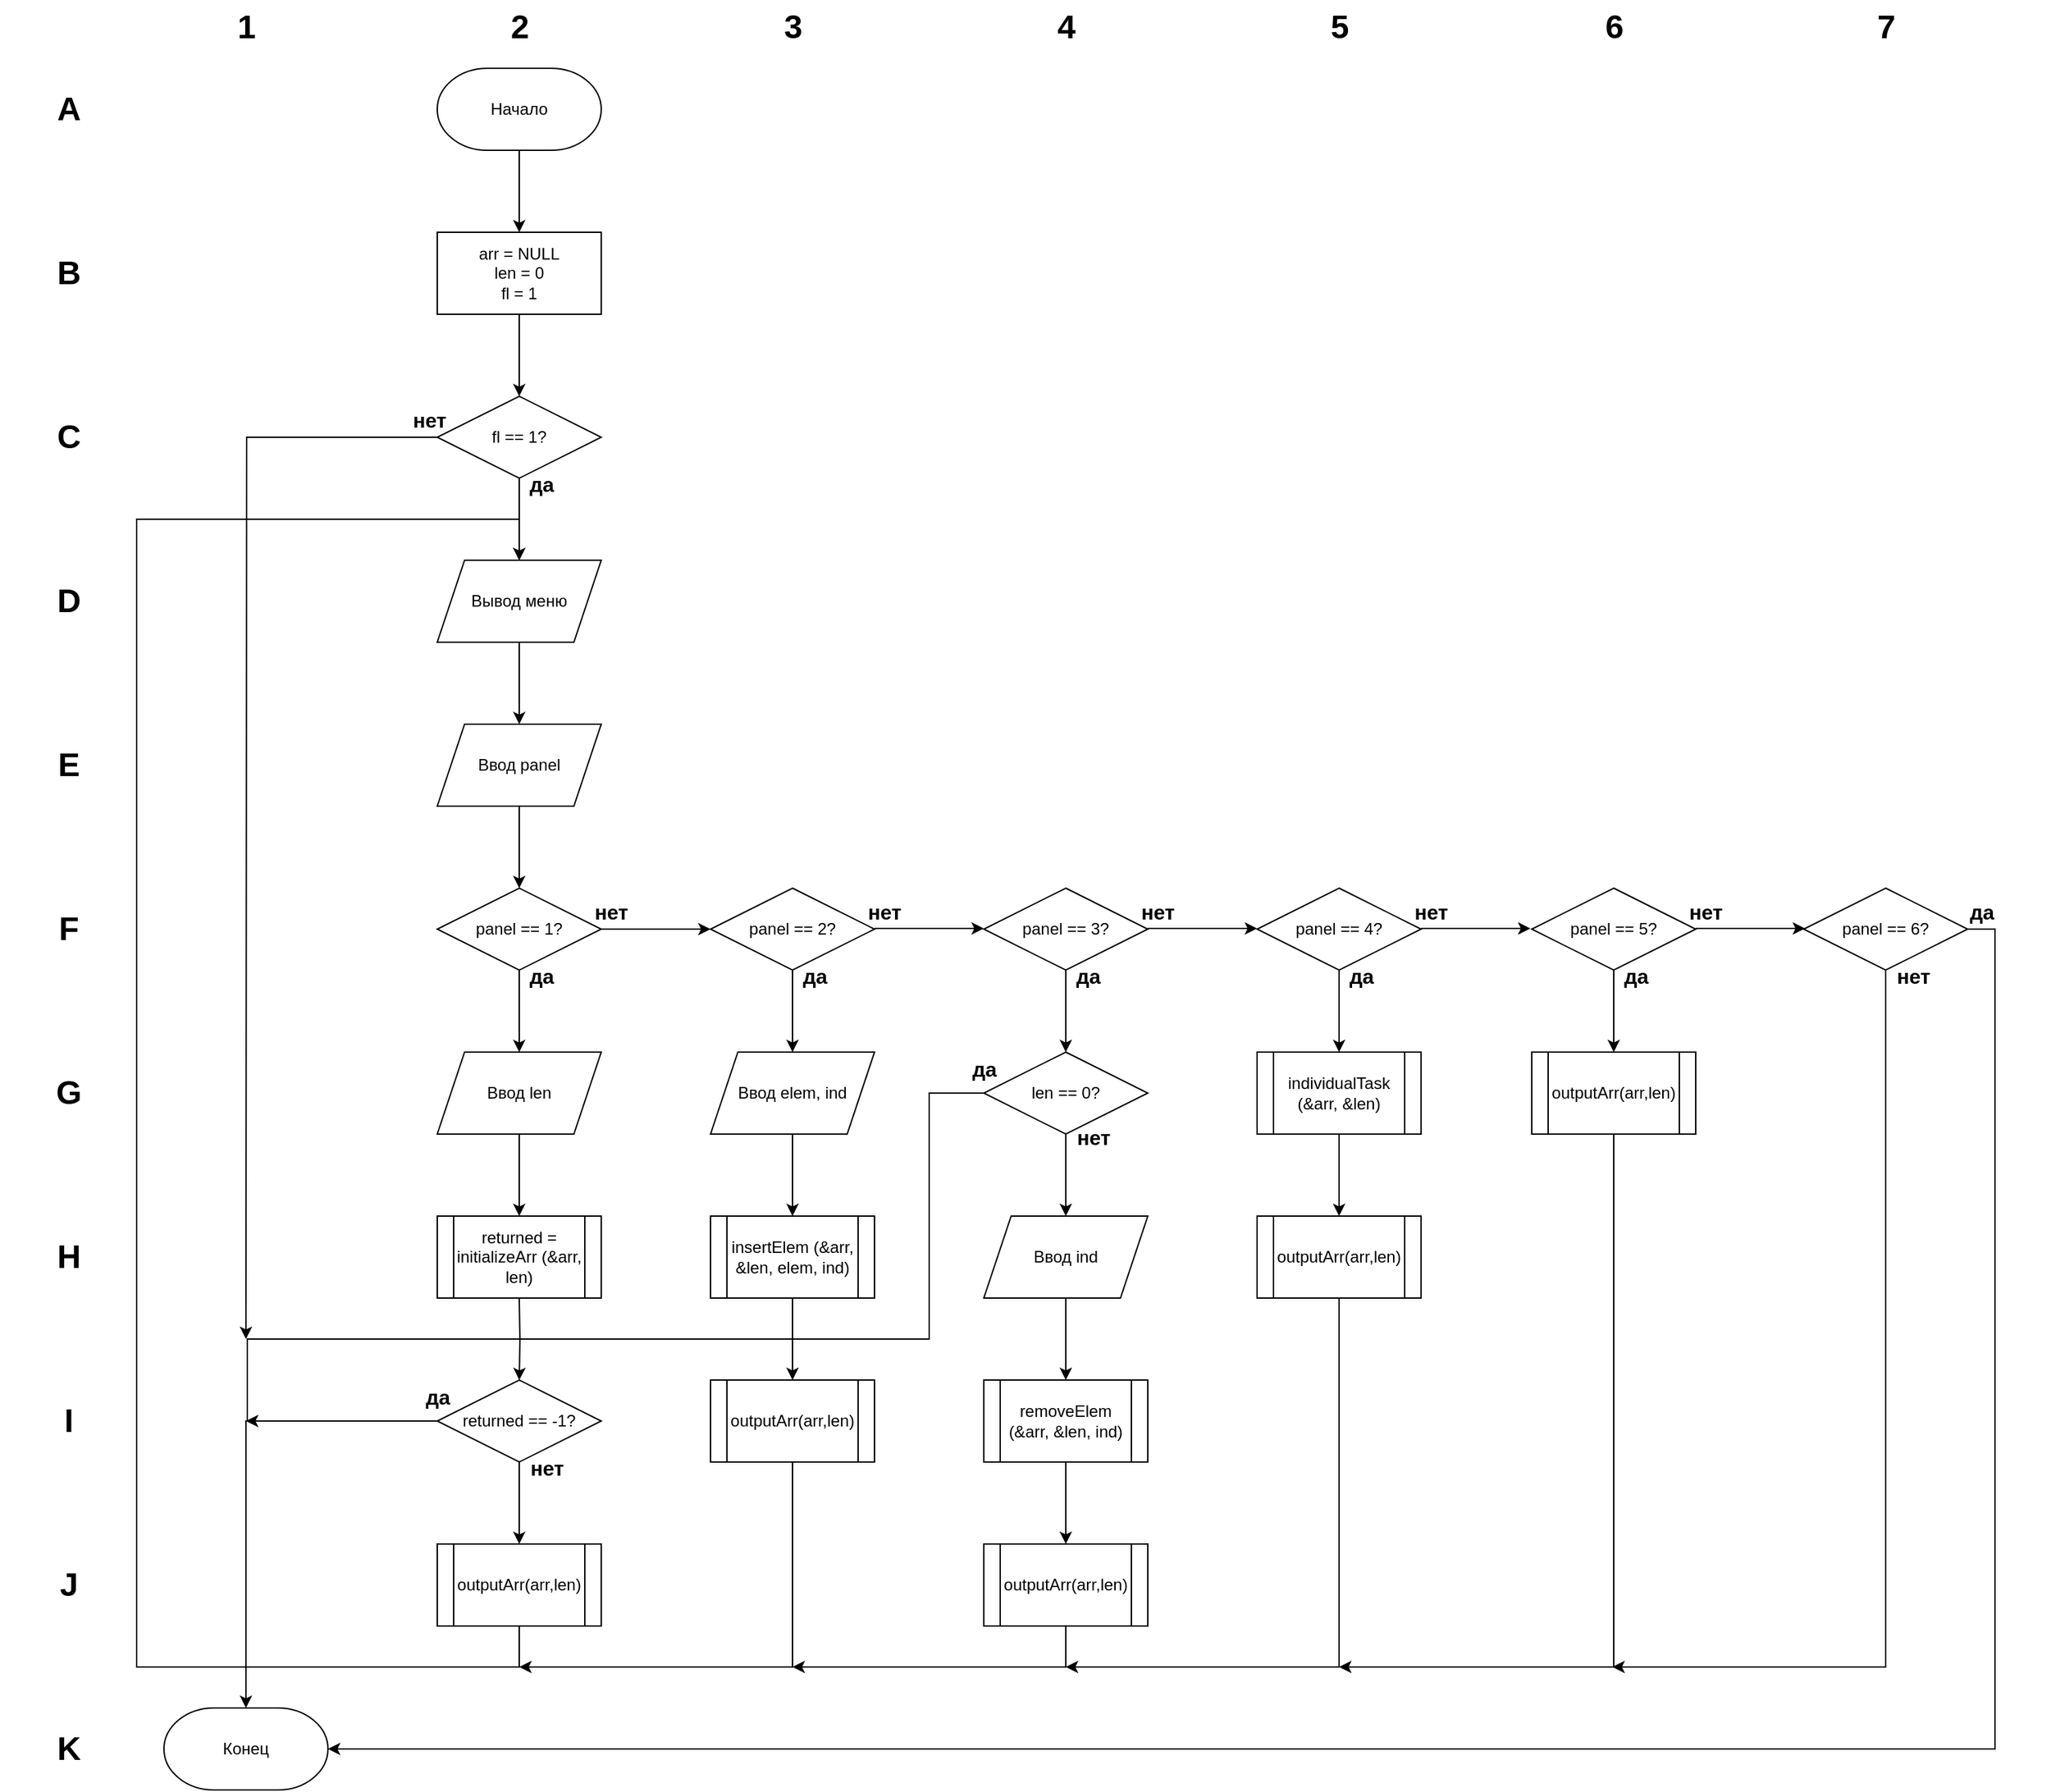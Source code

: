 <mxfile version="22.1.4" type="device">
  <diagram name="Страница — 1" id="e6d-LzjELbtayF8ROmFh">
    <mxGraphModel dx="1960" dy="1198" grid="1" gridSize="10" guides="1" tooltips="1" connect="1" arrows="1" fold="1" page="1" pageScale="1" pageWidth="827" pageHeight="1169" math="0" shadow="0">
      <root>
        <mxCell id="0" />
        <mxCell id="1" parent="0" />
        <mxCell id="jPC34qyZusBdzCv74OJ4-3" value="" style="edgeStyle=orthogonalEdgeStyle;rounded=0;orthogonalLoop=1;jettySize=auto;html=1;" parent="1" source="jPC34qyZusBdzCv74OJ4-1" target="jPC34qyZusBdzCv74OJ4-2" edge="1">
          <mxGeometry relative="1" as="geometry" />
        </mxCell>
        <mxCell id="jPC34qyZusBdzCv74OJ4-1" value="Начало" style="strokeWidth=1;html=1;shape=mxgraph.flowchart.terminator;whiteSpace=wrap;" parent="1" vertex="1">
          <mxGeometry x="340" y="50" width="120" height="60" as="geometry" />
        </mxCell>
        <mxCell id="jPC34qyZusBdzCv74OJ4-5" value="" style="edgeStyle=orthogonalEdgeStyle;rounded=0;orthogonalLoop=1;jettySize=auto;html=1;" parent="1" source="jPC34qyZusBdzCv74OJ4-2" target="jPC34qyZusBdzCv74OJ4-4" edge="1">
          <mxGeometry relative="1" as="geometry" />
        </mxCell>
        <mxCell id="jPC34qyZusBdzCv74OJ4-2" value="arr = NULL&lt;br&gt;len = 0&lt;br&gt;fl = 1" style="rounded=0;whiteSpace=wrap;html=1;" parent="1" vertex="1">
          <mxGeometry x="340" y="170" width="120" height="60" as="geometry" />
        </mxCell>
        <mxCell id="jPC34qyZusBdzCv74OJ4-9" value="" style="edgeStyle=orthogonalEdgeStyle;rounded=0;orthogonalLoop=1;jettySize=auto;html=1;" parent="1" source="jPC34qyZusBdzCv74OJ4-4" target="jPC34qyZusBdzCv74OJ4-8" edge="1">
          <mxGeometry relative="1" as="geometry" />
        </mxCell>
        <mxCell id="jPC34qyZusBdzCv74OJ4-16" value="" style="edgeStyle=orthogonalEdgeStyle;rounded=0;orthogonalLoop=1;jettySize=auto;html=1;" parent="1" source="jPC34qyZusBdzCv74OJ4-4" edge="1">
          <mxGeometry relative="1" as="geometry">
            <mxPoint x="200" y="980" as="targetPoint" />
          </mxGeometry>
        </mxCell>
        <mxCell id="jPC34qyZusBdzCv74OJ4-4" value="fl == 1?" style="strokeWidth=1;html=1;shape=mxgraph.flowchart.decision;whiteSpace=wrap;" parent="1" vertex="1">
          <mxGeometry x="340" y="290" width="120" height="60" as="geometry" />
        </mxCell>
        <mxCell id="jPC34qyZusBdzCv74OJ4-11" value="" style="edgeStyle=orthogonalEdgeStyle;rounded=0;orthogonalLoop=1;jettySize=auto;html=1;" parent="1" source="jPC34qyZusBdzCv74OJ4-8" target="jPC34qyZusBdzCv74OJ4-10" edge="1">
          <mxGeometry relative="1" as="geometry" />
        </mxCell>
        <mxCell id="jPC34qyZusBdzCv74OJ4-8" value="Вывод меню" style="shape=parallelogram;perimeter=parallelogramPerimeter;whiteSpace=wrap;html=1;fixedSize=1;" parent="1" vertex="1">
          <mxGeometry x="340" y="410" width="120" height="60" as="geometry" />
        </mxCell>
        <mxCell id="jPC34qyZusBdzCv74OJ4-14" value="" style="edgeStyle=orthogonalEdgeStyle;rounded=0;orthogonalLoop=1;jettySize=auto;html=1;" parent="1" source="jPC34qyZusBdzCv74OJ4-10" target="jPC34qyZusBdzCv74OJ4-13" edge="1">
          <mxGeometry relative="1" as="geometry" />
        </mxCell>
        <mxCell id="jPC34qyZusBdzCv74OJ4-10" value="Ввод panel" style="shape=parallelogram;perimeter=parallelogramPerimeter;whiteSpace=wrap;html=1;fixedSize=1;" parent="1" vertex="1">
          <mxGeometry x="340" y="530" width="120" height="60" as="geometry" />
        </mxCell>
        <mxCell id="jPC34qyZusBdzCv74OJ4-20" value="" style="edgeStyle=orthogonalEdgeStyle;rounded=0;orthogonalLoop=1;jettySize=auto;html=1;" parent="1" source="jPC34qyZusBdzCv74OJ4-13" edge="1">
          <mxGeometry relative="1" as="geometry">
            <mxPoint x="400" y="770" as="targetPoint" />
          </mxGeometry>
        </mxCell>
        <mxCell id="jPC34qyZusBdzCv74OJ4-29" value="" style="edgeStyle=orthogonalEdgeStyle;rounded=0;orthogonalLoop=1;jettySize=auto;html=1;" parent="1" source="jPC34qyZusBdzCv74OJ4-13" edge="1">
          <mxGeometry relative="1" as="geometry">
            <mxPoint x="540" y="680" as="targetPoint" />
          </mxGeometry>
        </mxCell>
        <mxCell id="jPC34qyZusBdzCv74OJ4-13" value="panel == 1?" style="strokeWidth=1;html=1;shape=mxgraph.flowchart.decision;whiteSpace=wrap;" parent="1" vertex="1">
          <mxGeometry x="340" y="650" width="120" height="60" as="geometry" />
        </mxCell>
        <mxCell id="jPC34qyZusBdzCv74OJ4-17" value="&lt;font style=&quot;font-size: 15px;&quot;&gt;нет&lt;/font&gt;" style="text;strokeColor=none;fillColor=none;html=1;fontSize=24;fontStyle=1;verticalAlign=middle;align=center;" parent="1" vertex="1">
          <mxGeometry x="284" y="285" width="100" height="40" as="geometry" />
        </mxCell>
        <mxCell id="jPC34qyZusBdzCv74OJ4-18" value="&lt;font style=&quot;font-size: 15px;&quot;&gt;да&lt;/font&gt;" style="text;strokeColor=none;fillColor=none;html=1;fontSize=24;fontStyle=1;verticalAlign=middle;align=center;" parent="1" vertex="1">
          <mxGeometry x="366" y="332" width="100" height="40" as="geometry" />
        </mxCell>
        <mxCell id="jPC34qyZusBdzCv74OJ4-22" value="" style="edgeStyle=orthogonalEdgeStyle;rounded=0;orthogonalLoop=1;jettySize=auto;html=1;" parent="1" target="jPC34qyZusBdzCv74OJ4-21" edge="1">
          <mxGeometry relative="1" as="geometry">
            <mxPoint x="400" y="950" as="sourcePoint" />
          </mxGeometry>
        </mxCell>
        <mxCell id="jPC34qyZusBdzCv74OJ4-24" value="" style="edgeStyle=orthogonalEdgeStyle;rounded=0;orthogonalLoop=1;jettySize=auto;html=1;" parent="1" source="jPC34qyZusBdzCv74OJ4-21" target="jPC34qyZusBdzCv74OJ4-23" edge="1">
          <mxGeometry relative="1" as="geometry" />
        </mxCell>
        <mxCell id="jPC34qyZusBdzCv74OJ4-59" value="" style="edgeStyle=orthogonalEdgeStyle;rounded=0;orthogonalLoop=1;jettySize=auto;html=1;" parent="1" source="jPC34qyZusBdzCv74OJ4-21" target="jPC34qyZusBdzCv74OJ4-58" edge="1">
          <mxGeometry relative="1" as="geometry" />
        </mxCell>
        <mxCell id="jPC34qyZusBdzCv74OJ4-21" value="returned == -1?" style="strokeWidth=1;html=1;shape=mxgraph.flowchart.decision;whiteSpace=wrap;" parent="1" vertex="1">
          <mxGeometry x="340" y="1010" width="120" height="60" as="geometry" />
        </mxCell>
        <mxCell id="jPC34qyZusBdzCv74OJ4-23" value="Конец" style="strokeWidth=1;html=1;shape=mxgraph.flowchart.terminator;whiteSpace=wrap;" parent="1" vertex="1">
          <mxGeometry x="140" y="1250" width="120" height="60" as="geometry" />
        </mxCell>
        <mxCell id="jPC34qyZusBdzCv74OJ4-25" value="&lt;font style=&quot;font-size: 15px;&quot;&gt;да&lt;/font&gt;" style="text;strokeColor=none;fillColor=none;html=1;fontSize=24;fontStyle=1;verticalAlign=middle;align=center;" parent="1" vertex="1">
          <mxGeometry x="290" y="1000" width="100" height="40" as="geometry" />
        </mxCell>
        <mxCell id="jPC34qyZusBdzCv74OJ4-26" value="&lt;font style=&quot;font-size: 15px;&quot;&gt;да&lt;/font&gt;" style="text;strokeColor=none;fillColor=none;html=1;fontSize=24;fontStyle=1;verticalAlign=middle;align=center;" parent="1" vertex="1">
          <mxGeometry x="366" y="692" width="100" height="40" as="geometry" />
        </mxCell>
        <mxCell id="jPC34qyZusBdzCv74OJ4-30" value="&lt;font style=&quot;font-size: 15px;&quot;&gt;нет&lt;/font&gt;" style="text;strokeColor=none;fillColor=none;html=1;fontSize=24;fontStyle=1;verticalAlign=middle;align=center;" parent="1" vertex="1">
          <mxGeometry x="417" y="645" width="100" height="40" as="geometry" />
        </mxCell>
        <mxCell id="jPC34qyZusBdzCv74OJ4-33" value="&lt;font style=&quot;font-size: 15px;&quot;&gt;нет&lt;/font&gt;" style="text;strokeColor=none;fillColor=none;html=1;fontSize=24;fontStyle=1;verticalAlign=middle;align=center;" parent="1" vertex="1">
          <mxGeometry x="617" y="645" width="100" height="40" as="geometry" />
        </mxCell>
        <mxCell id="jPC34qyZusBdzCv74OJ4-66" value="" style="edgeStyle=orthogonalEdgeStyle;rounded=0;orthogonalLoop=1;jettySize=auto;html=1;" parent="1" source="jPC34qyZusBdzCv74OJ4-34" target="jPC34qyZusBdzCv74OJ4-65" edge="1">
          <mxGeometry relative="1" as="geometry" />
        </mxCell>
        <mxCell id="jPC34qyZusBdzCv74OJ4-34" value="panel == 2?" style="strokeWidth=1;html=1;shape=mxgraph.flowchart.decision;whiteSpace=wrap;" parent="1" vertex="1">
          <mxGeometry x="540" y="650" width="120" height="60" as="geometry" />
        </mxCell>
        <mxCell id="jPC34qyZusBdzCv74OJ4-35" value="&lt;font style=&quot;font-size: 15px;&quot;&gt;да&lt;/font&gt;" style="text;strokeColor=none;fillColor=none;html=1;fontSize=24;fontStyle=1;verticalAlign=middle;align=center;" parent="1" vertex="1">
          <mxGeometry x="566" y="692" width="100" height="40" as="geometry" />
        </mxCell>
        <mxCell id="jPC34qyZusBdzCv74OJ4-39" value="" style="edgeStyle=orthogonalEdgeStyle;rounded=0;orthogonalLoop=1;jettySize=auto;html=1;" parent="1" edge="1">
          <mxGeometry relative="1" as="geometry">
            <mxPoint x="660" y="679.5" as="sourcePoint" />
            <mxPoint x="740" y="679.5" as="targetPoint" />
          </mxGeometry>
        </mxCell>
        <mxCell id="jPC34qyZusBdzCv74OJ4-40" value="&lt;font style=&quot;font-size: 15px;&quot;&gt;нет&lt;/font&gt;" style="text;strokeColor=none;fillColor=none;html=1;fontSize=24;fontStyle=1;verticalAlign=middle;align=center;" parent="1" vertex="1">
          <mxGeometry x="817" y="645" width="100" height="40" as="geometry" />
        </mxCell>
        <mxCell id="jPC34qyZusBdzCv74OJ4-41" value="&lt;font style=&quot;font-size: 15px;&quot;&gt;да&lt;/font&gt;" style="text;strokeColor=none;fillColor=none;html=1;fontSize=24;fontStyle=1;verticalAlign=middle;align=center;" parent="1" vertex="1">
          <mxGeometry x="766" y="692" width="100" height="40" as="geometry" />
        </mxCell>
        <mxCell id="jPC34qyZusBdzCv74OJ4-42" value="" style="edgeStyle=orthogonalEdgeStyle;rounded=0;orthogonalLoop=1;jettySize=auto;html=1;" parent="1" edge="1">
          <mxGeometry relative="1" as="geometry">
            <mxPoint x="860" y="679.5" as="sourcePoint" />
            <mxPoint x="940" y="679.5" as="targetPoint" />
          </mxGeometry>
        </mxCell>
        <mxCell id="jPC34qyZusBdzCv74OJ4-73" value="" style="edgeStyle=orthogonalEdgeStyle;rounded=0;orthogonalLoop=1;jettySize=auto;html=1;" parent="1" source="jPC34qyZusBdzCv74OJ4-43" target="jPC34qyZusBdzCv74OJ4-72" edge="1">
          <mxGeometry relative="1" as="geometry" />
        </mxCell>
        <mxCell id="jPC34qyZusBdzCv74OJ4-43" value="panel == 3?" style="strokeWidth=1;html=1;shape=mxgraph.flowchart.decision;whiteSpace=wrap;" parent="1" vertex="1">
          <mxGeometry x="740" y="650" width="120" height="60" as="geometry" />
        </mxCell>
        <mxCell id="jPC34qyZusBdzCv74OJ4-44" value="&lt;font style=&quot;font-size: 15px;&quot;&gt;нет&lt;/font&gt;" style="text;strokeColor=none;fillColor=none;html=1;fontSize=24;fontStyle=1;verticalAlign=middle;align=center;" parent="1" vertex="1">
          <mxGeometry x="1017" y="645" width="100" height="40" as="geometry" />
        </mxCell>
        <mxCell id="jPC34qyZusBdzCv74OJ4-85" value="" style="edgeStyle=orthogonalEdgeStyle;rounded=0;orthogonalLoop=1;jettySize=auto;html=1;" parent="1" source="jPC34qyZusBdzCv74OJ4-47" target="jPC34qyZusBdzCv74OJ4-84" edge="1">
          <mxGeometry relative="1" as="geometry" />
        </mxCell>
        <mxCell id="jPC34qyZusBdzCv74OJ4-45" value="&lt;font style=&quot;font-size: 15px;&quot;&gt;да&lt;/font&gt;" style="text;strokeColor=none;fillColor=none;html=1;fontSize=24;fontStyle=1;verticalAlign=middle;align=center;" parent="1" vertex="1">
          <mxGeometry x="966" y="692" width="100" height="40" as="geometry" />
        </mxCell>
        <mxCell id="jPC34qyZusBdzCv74OJ4-46" value="" style="edgeStyle=orthogonalEdgeStyle;rounded=0;orthogonalLoop=1;jettySize=auto;html=1;" parent="1" edge="1">
          <mxGeometry relative="1" as="geometry">
            <mxPoint x="1060" y="679.5" as="sourcePoint" />
            <mxPoint x="1140" y="679.5" as="targetPoint" />
          </mxGeometry>
        </mxCell>
        <mxCell id="jPC34qyZusBdzCv74OJ4-47" value="panel == 4?" style="strokeWidth=1;html=1;shape=mxgraph.flowchart.decision;whiteSpace=wrap;" parent="1" vertex="1">
          <mxGeometry x="940" y="650" width="120" height="60" as="geometry" />
        </mxCell>
        <mxCell id="jPC34qyZusBdzCv74OJ4-48" value="&lt;font style=&quot;font-size: 15px;&quot;&gt;нет&lt;/font&gt;" style="text;strokeColor=none;fillColor=none;html=1;fontSize=24;fontStyle=1;verticalAlign=middle;align=center;" parent="1" vertex="1">
          <mxGeometry x="1218" y="645" width="100" height="40" as="geometry" />
        </mxCell>
        <mxCell id="jPC34qyZusBdzCv74OJ4-90" value="" style="edgeStyle=orthogonalEdgeStyle;rounded=0;orthogonalLoop=1;jettySize=auto;html=1;" parent="1" source="jPC34qyZusBdzCv74OJ4-51" target="jPC34qyZusBdzCv74OJ4-89" edge="1">
          <mxGeometry relative="1" as="geometry" />
        </mxCell>
        <mxCell id="jPC34qyZusBdzCv74OJ4-49" value="&lt;font style=&quot;font-size: 15px;&quot;&gt;да&lt;/font&gt;" style="text;strokeColor=none;fillColor=none;html=1;fontSize=24;fontStyle=1;verticalAlign=middle;align=center;" parent="1" vertex="1">
          <mxGeometry x="1167" y="692" width="100" height="40" as="geometry" />
        </mxCell>
        <mxCell id="jPC34qyZusBdzCv74OJ4-50" value="" style="edgeStyle=orthogonalEdgeStyle;rounded=0;orthogonalLoop=1;jettySize=auto;html=1;" parent="1" edge="1">
          <mxGeometry relative="1" as="geometry">
            <mxPoint x="1261" y="679.5" as="sourcePoint" />
            <mxPoint x="1341" y="679.5" as="targetPoint" />
          </mxGeometry>
        </mxCell>
        <mxCell id="jPC34qyZusBdzCv74OJ4-51" value="panel == 5?" style="strokeWidth=1;html=1;shape=mxgraph.flowchart.decision;whiteSpace=wrap;" parent="1" vertex="1">
          <mxGeometry x="1141" y="650" width="120" height="60" as="geometry" />
        </mxCell>
        <mxCell id="jPC34qyZusBdzCv74OJ4-94" style="edgeStyle=orthogonalEdgeStyle;rounded=0;orthogonalLoop=1;jettySize=auto;html=1;entryX=1;entryY=0.5;entryDx=0;entryDy=0;entryPerimeter=0;" parent="1" source="jPC34qyZusBdzCv74OJ4-55" target="jPC34qyZusBdzCv74OJ4-23" edge="1">
          <mxGeometry relative="1" as="geometry">
            <mxPoint x="1610" y="670" as="targetPoint" />
            <Array as="points">
              <mxPoint x="1480" y="680" />
              <mxPoint x="1480" y="1280" />
            </Array>
          </mxGeometry>
        </mxCell>
        <mxCell id="jPC34qyZusBdzCv74OJ4-52" value="&lt;font style=&quot;font-size: 15px;&quot;&gt;нет&lt;/font&gt;" style="text;strokeColor=none;fillColor=none;html=1;fontSize=24;fontStyle=1;verticalAlign=middle;align=center;" parent="1" vertex="1">
          <mxGeometry x="1370" y="692" width="100" height="40" as="geometry" />
        </mxCell>
        <mxCell id="jPC34qyZusBdzCv74OJ4-53" value="&lt;font style=&quot;font-size: 15px;&quot;&gt;да&lt;/font&gt;" style="text;strokeColor=none;fillColor=none;html=1;fontSize=24;fontStyle=1;verticalAlign=middle;align=center;" parent="1" vertex="1">
          <mxGeometry x="1420" y="645" width="100" height="40" as="geometry" />
        </mxCell>
        <mxCell id="jPC34qyZusBdzCv74OJ4-93" style="edgeStyle=orthogonalEdgeStyle;rounded=0;orthogonalLoop=1;jettySize=auto;html=1;" parent="1" source="jPC34qyZusBdzCv74OJ4-55" edge="1">
          <mxGeometry relative="1" as="geometry">
            <mxPoint x="1200" y="1220" as="targetPoint" />
            <Array as="points">
              <mxPoint x="1400" y="1220" />
            </Array>
          </mxGeometry>
        </mxCell>
        <mxCell id="jPC34qyZusBdzCv74OJ4-55" value="panel == 6?" style="strokeWidth=1;html=1;shape=mxgraph.flowchart.decision;whiteSpace=wrap;" parent="1" vertex="1">
          <mxGeometry x="1340" y="650" width="120" height="60" as="geometry" />
        </mxCell>
        <mxCell id="jPC34qyZusBdzCv74OJ4-57" value="returned = initializeArr (&amp;amp;arr, len)" style="shape=process;whiteSpace=wrap;html=1;backgroundOutline=1;" parent="1" vertex="1">
          <mxGeometry x="340" y="890" width="120" height="60" as="geometry" />
        </mxCell>
        <mxCell id="jPC34qyZusBdzCv74OJ4-61" style="edgeStyle=orthogonalEdgeStyle;rounded=0;orthogonalLoop=1;jettySize=auto;html=1;exitX=0.5;exitY=1;exitDx=0;exitDy=0;entryX=0.5;entryY=0;entryDx=0;entryDy=0;" parent="1" source="jPC34qyZusBdzCv74OJ4-58" target="jPC34qyZusBdzCv74OJ4-8" edge="1">
          <mxGeometry relative="1" as="geometry">
            <mxPoint x="380" y="380" as="targetPoint" />
            <Array as="points">
              <mxPoint x="400" y="1220" />
              <mxPoint x="120" y="1220" />
              <mxPoint x="120" y="380" />
              <mxPoint x="400" y="380" />
            </Array>
          </mxGeometry>
        </mxCell>
        <mxCell id="jPC34qyZusBdzCv74OJ4-58" value="outputArr(arr,len)" style="shape=process;whiteSpace=wrap;html=1;backgroundOutline=1;" parent="1" vertex="1">
          <mxGeometry x="340" y="1130" width="120" height="60" as="geometry" />
        </mxCell>
        <mxCell id="jPC34qyZusBdzCv74OJ4-60" value="&lt;font style=&quot;font-size: 15px;&quot;&gt;нет&lt;/font&gt;" style="text;strokeColor=none;fillColor=none;html=1;fontSize=24;fontStyle=1;verticalAlign=middle;align=center;" parent="1" vertex="1">
          <mxGeometry x="370" y="1052" width="100" height="40" as="geometry" />
        </mxCell>
        <mxCell id="jPC34qyZusBdzCv74OJ4-64" value="" style="edgeStyle=orthogonalEdgeStyle;rounded=0;orthogonalLoop=1;jettySize=auto;html=1;" parent="1" source="jPC34qyZusBdzCv74OJ4-63" target="jPC34qyZusBdzCv74OJ4-57" edge="1">
          <mxGeometry relative="1" as="geometry" />
        </mxCell>
        <mxCell id="jPC34qyZusBdzCv74OJ4-63" value="Ввод len" style="shape=parallelogram;perimeter=parallelogramPerimeter;whiteSpace=wrap;html=1;fixedSize=1;" parent="1" vertex="1">
          <mxGeometry x="340" y="770" width="120" height="60" as="geometry" />
        </mxCell>
        <mxCell id="jPC34qyZusBdzCv74OJ4-68" value="" style="edgeStyle=orthogonalEdgeStyle;rounded=0;orthogonalLoop=1;jettySize=auto;html=1;" parent="1" source="jPC34qyZusBdzCv74OJ4-65" target="jPC34qyZusBdzCv74OJ4-67" edge="1">
          <mxGeometry relative="1" as="geometry" />
        </mxCell>
        <mxCell id="jPC34qyZusBdzCv74OJ4-65" value="Ввод elem, ind" style="shape=parallelogram;perimeter=parallelogramPerimeter;whiteSpace=wrap;html=1;fixedSize=1;" parent="1" vertex="1">
          <mxGeometry x="540" y="770" width="120" height="60" as="geometry" />
        </mxCell>
        <mxCell id="jPC34qyZusBdzCv74OJ4-70" value="" style="edgeStyle=orthogonalEdgeStyle;rounded=0;orthogonalLoop=1;jettySize=auto;html=1;" parent="1" source="jPC34qyZusBdzCv74OJ4-67" target="jPC34qyZusBdzCv74OJ4-69" edge="1">
          <mxGeometry relative="1" as="geometry" />
        </mxCell>
        <mxCell id="jPC34qyZusBdzCv74OJ4-67" value="insertElem (&amp;amp;arr, &amp;amp;len, elem, ind)" style="shape=process;whiteSpace=wrap;html=1;backgroundOutline=1;" parent="1" vertex="1">
          <mxGeometry x="540" y="890" width="120" height="60" as="geometry" />
        </mxCell>
        <mxCell id="jPC34qyZusBdzCv74OJ4-71" style="edgeStyle=orthogonalEdgeStyle;rounded=0;orthogonalLoop=1;jettySize=auto;html=1;" parent="1" source="jPC34qyZusBdzCv74OJ4-69" edge="1">
          <mxGeometry relative="1" as="geometry">
            <mxPoint x="400" y="1220" as="targetPoint" />
            <Array as="points">
              <mxPoint x="600" y="1220" />
            </Array>
          </mxGeometry>
        </mxCell>
        <mxCell id="jPC34qyZusBdzCv74OJ4-69" value="outputArr(arr,len)" style="shape=process;whiteSpace=wrap;html=1;backgroundOutline=1;" parent="1" vertex="1">
          <mxGeometry x="540" y="1010" width="120" height="60" as="geometry" />
        </mxCell>
        <mxCell id="jPC34qyZusBdzCv74OJ4-74" style="edgeStyle=orthogonalEdgeStyle;rounded=0;orthogonalLoop=1;jettySize=auto;html=1;" parent="1" source="jPC34qyZusBdzCv74OJ4-72" edge="1">
          <mxGeometry relative="1" as="geometry">
            <mxPoint x="200" y="1040" as="targetPoint" />
            <Array as="points">
              <mxPoint x="700" y="800" />
              <mxPoint x="700" y="980" />
              <mxPoint x="201" y="980" />
              <mxPoint x="201" y="1040" />
            </Array>
          </mxGeometry>
        </mxCell>
        <mxCell id="jPC34qyZusBdzCv74OJ4-82" value="" style="edgeStyle=orthogonalEdgeStyle;rounded=0;orthogonalLoop=1;jettySize=auto;html=1;" parent="1" source="jPC34qyZusBdzCv74OJ4-72" target="jPC34qyZusBdzCv74OJ4-76" edge="1">
          <mxGeometry relative="1" as="geometry" />
        </mxCell>
        <mxCell id="jPC34qyZusBdzCv74OJ4-72" value="len == 0?" style="strokeWidth=1;html=1;shape=mxgraph.flowchart.decision;whiteSpace=wrap;" parent="1" vertex="1">
          <mxGeometry x="740" y="770" width="120" height="60" as="geometry" />
        </mxCell>
        <mxCell id="jPC34qyZusBdzCv74OJ4-75" value="&lt;font style=&quot;font-size: 15px;&quot;&gt;да&lt;/font&gt;" style="text;strokeColor=none;fillColor=none;html=1;fontSize=24;fontStyle=1;verticalAlign=middle;align=center;" parent="1" vertex="1">
          <mxGeometry x="690" y="760" width="100" height="40" as="geometry" />
        </mxCell>
        <mxCell id="jPC34qyZusBdzCv74OJ4-81" value="" style="edgeStyle=orthogonalEdgeStyle;rounded=0;orthogonalLoop=1;jettySize=auto;html=1;" parent="1" source="jPC34qyZusBdzCv74OJ4-76" target="jPC34qyZusBdzCv74OJ4-77" edge="1">
          <mxGeometry relative="1" as="geometry" />
        </mxCell>
        <mxCell id="jPC34qyZusBdzCv74OJ4-76" value="Ввод ind" style="shape=parallelogram;perimeter=parallelogramPerimeter;whiteSpace=wrap;html=1;fixedSize=1;" parent="1" vertex="1">
          <mxGeometry x="740" y="890" width="120" height="60" as="geometry" />
        </mxCell>
        <mxCell id="jPC34qyZusBdzCv74OJ4-80" value="" style="edgeStyle=orthogonalEdgeStyle;rounded=0;orthogonalLoop=1;jettySize=auto;html=1;" parent="1" source="jPC34qyZusBdzCv74OJ4-77" target="jPC34qyZusBdzCv74OJ4-78" edge="1">
          <mxGeometry relative="1" as="geometry" />
        </mxCell>
        <mxCell id="jPC34qyZusBdzCv74OJ4-77" value="removeElem (&amp;amp;arr, &amp;amp;len, ind)" style="shape=process;whiteSpace=wrap;html=1;backgroundOutline=1;" parent="1" vertex="1">
          <mxGeometry x="740" y="1010" width="120" height="60" as="geometry" />
        </mxCell>
        <mxCell id="jPC34qyZusBdzCv74OJ4-79" style="edgeStyle=orthogonalEdgeStyle;rounded=0;orthogonalLoop=1;jettySize=auto;html=1;" parent="1" source="jPC34qyZusBdzCv74OJ4-78" edge="1">
          <mxGeometry relative="1" as="geometry">
            <mxPoint x="600" y="1220" as="targetPoint" />
            <Array as="points">
              <mxPoint x="800" y="1220" />
            </Array>
          </mxGeometry>
        </mxCell>
        <mxCell id="jPC34qyZusBdzCv74OJ4-78" value="outputArr(arr,len)" style="shape=process;whiteSpace=wrap;html=1;backgroundOutline=1;" parent="1" vertex="1">
          <mxGeometry x="740" y="1130" width="120" height="60" as="geometry" />
        </mxCell>
        <mxCell id="jPC34qyZusBdzCv74OJ4-83" value="&lt;font style=&quot;font-size: 15px;&quot;&gt;нет&lt;/font&gt;" style="text;strokeColor=none;fillColor=none;html=1;fontSize=24;fontStyle=1;verticalAlign=middle;align=center;" parent="1" vertex="1">
          <mxGeometry x="770" y="810" width="100" height="40" as="geometry" />
        </mxCell>
        <mxCell id="jPC34qyZusBdzCv74OJ4-87" value="" style="edgeStyle=orthogonalEdgeStyle;rounded=0;orthogonalLoop=1;jettySize=auto;html=1;" parent="1" source="jPC34qyZusBdzCv74OJ4-84" target="jPC34qyZusBdzCv74OJ4-86" edge="1">
          <mxGeometry relative="1" as="geometry" />
        </mxCell>
        <mxCell id="jPC34qyZusBdzCv74OJ4-84" value="individualTask (&amp;amp;arr, &amp;amp;len)" style="shape=process;whiteSpace=wrap;html=1;backgroundOutline=1;" parent="1" vertex="1">
          <mxGeometry x="940" y="770" width="120" height="60" as="geometry" />
        </mxCell>
        <mxCell id="jPC34qyZusBdzCv74OJ4-88" style="edgeStyle=orthogonalEdgeStyle;rounded=0;orthogonalLoop=1;jettySize=auto;html=1;" parent="1" source="jPC34qyZusBdzCv74OJ4-86" edge="1">
          <mxGeometry relative="1" as="geometry">
            <mxPoint x="800" y="1220" as="targetPoint" />
            <Array as="points">
              <mxPoint x="1000" y="1220" />
            </Array>
          </mxGeometry>
        </mxCell>
        <mxCell id="jPC34qyZusBdzCv74OJ4-86" value="outputArr(arr,len)" style="shape=process;whiteSpace=wrap;html=1;backgroundOutline=1;" parent="1" vertex="1">
          <mxGeometry x="940" y="890" width="120" height="60" as="geometry" />
        </mxCell>
        <mxCell id="jPC34qyZusBdzCv74OJ4-91" style="edgeStyle=orthogonalEdgeStyle;rounded=0;orthogonalLoop=1;jettySize=auto;html=1;" parent="1" source="jPC34qyZusBdzCv74OJ4-89" edge="1">
          <mxGeometry relative="1" as="geometry">
            <mxPoint x="1000" y="1220" as="targetPoint" />
            <Array as="points">
              <mxPoint x="1201" y="1220" />
            </Array>
          </mxGeometry>
        </mxCell>
        <mxCell id="jPC34qyZusBdzCv74OJ4-89" value="outputArr(arr,len)" style="shape=process;whiteSpace=wrap;html=1;backgroundOutline=1;" parent="1" vertex="1">
          <mxGeometry x="1141" y="770" width="120" height="60" as="geometry" />
        </mxCell>
        <mxCell id="jPC34qyZusBdzCv74OJ4-95" value="1" style="text;strokeColor=none;fillColor=none;html=1;fontSize=24;fontStyle=1;verticalAlign=middle;align=center;" parent="1" vertex="1">
          <mxGeometry x="150" width="100" height="40" as="geometry" />
        </mxCell>
        <mxCell id="jPC34qyZusBdzCv74OJ4-96" value="2" style="text;strokeColor=none;fillColor=none;html=1;fontSize=24;fontStyle=1;verticalAlign=middle;align=center;" parent="1" vertex="1">
          <mxGeometry x="350" width="100" height="40" as="geometry" />
        </mxCell>
        <mxCell id="jPC34qyZusBdzCv74OJ4-97" value="3" style="text;strokeColor=none;fillColor=none;html=1;fontSize=24;fontStyle=1;verticalAlign=middle;align=center;" parent="1" vertex="1">
          <mxGeometry x="550" width="100" height="40" as="geometry" />
        </mxCell>
        <mxCell id="jPC34qyZusBdzCv74OJ4-98" value="4" style="text;strokeColor=none;fillColor=none;html=1;fontSize=24;fontStyle=1;verticalAlign=middle;align=center;" parent="1" vertex="1">
          <mxGeometry x="750" width="100" height="40" as="geometry" />
        </mxCell>
        <mxCell id="jPC34qyZusBdzCv74OJ4-99" value="5" style="text;strokeColor=none;fillColor=none;html=1;fontSize=24;fontStyle=1;verticalAlign=middle;align=center;" parent="1" vertex="1">
          <mxGeometry x="950" width="100" height="40" as="geometry" />
        </mxCell>
        <mxCell id="jPC34qyZusBdzCv74OJ4-100" value="6" style="text;strokeColor=none;fillColor=none;html=1;fontSize=24;fontStyle=1;verticalAlign=middle;align=center;" parent="1" vertex="1">
          <mxGeometry x="1151" width="100" height="40" as="geometry" />
        </mxCell>
        <mxCell id="jPC34qyZusBdzCv74OJ4-101" value="7" style="text;strokeColor=none;fillColor=none;html=1;fontSize=24;fontStyle=1;verticalAlign=middle;align=center;" parent="1" vertex="1">
          <mxGeometry x="1350" width="100" height="40" as="geometry" />
        </mxCell>
        <mxCell id="jPC34qyZusBdzCv74OJ4-102" value="C" style="text;strokeColor=none;fillColor=none;html=1;fontSize=24;fontStyle=1;verticalAlign=middle;align=center;" parent="1" vertex="1">
          <mxGeometry x="20" y="300" width="100" height="40" as="geometry" />
        </mxCell>
        <mxCell id="jPC34qyZusBdzCv74OJ4-103" value="B" style="text;strokeColor=none;fillColor=none;html=1;fontSize=24;fontStyle=1;verticalAlign=middle;align=center;" parent="1" vertex="1">
          <mxGeometry x="20" y="180" width="100" height="40" as="geometry" />
        </mxCell>
        <mxCell id="jPC34qyZusBdzCv74OJ4-104" value="A" style="text;strokeColor=none;fillColor=none;html=1;fontSize=24;fontStyle=1;verticalAlign=middle;align=center;" parent="1" vertex="1">
          <mxGeometry x="20" y="60" width="100" height="40" as="geometry" />
        </mxCell>
        <mxCell id="jPC34qyZusBdzCv74OJ4-105" value="D" style="text;strokeColor=none;fillColor=none;html=1;fontSize=24;fontStyle=1;verticalAlign=middle;align=center;" parent="1" vertex="1">
          <mxGeometry x="20" y="420" width="100" height="40" as="geometry" />
        </mxCell>
        <mxCell id="jPC34qyZusBdzCv74OJ4-106" value="E" style="text;strokeColor=none;fillColor=none;html=1;fontSize=24;fontStyle=1;verticalAlign=middle;align=center;" parent="1" vertex="1">
          <mxGeometry x="20" y="540" width="100" height="40" as="geometry" />
        </mxCell>
        <mxCell id="jPC34qyZusBdzCv74OJ4-107" value="F" style="text;strokeColor=none;fillColor=none;html=1;fontSize=24;fontStyle=1;verticalAlign=middle;align=center;" parent="1" vertex="1">
          <mxGeometry x="20" y="660" width="100" height="40" as="geometry" />
        </mxCell>
        <mxCell id="jPC34qyZusBdzCv74OJ4-108" value="G" style="text;strokeColor=none;fillColor=none;html=1;fontSize=24;fontStyle=1;verticalAlign=middle;align=center;" parent="1" vertex="1">
          <mxGeometry x="20" y="780" width="100" height="40" as="geometry" />
        </mxCell>
        <mxCell id="jPC34qyZusBdzCv74OJ4-109" value="H" style="text;strokeColor=none;fillColor=none;html=1;fontSize=24;fontStyle=1;verticalAlign=middle;align=center;" parent="1" vertex="1">
          <mxGeometry x="20" y="900" width="100" height="40" as="geometry" />
        </mxCell>
        <mxCell id="jPC34qyZusBdzCv74OJ4-110" value="I" style="text;strokeColor=none;fillColor=none;html=1;fontSize=24;fontStyle=1;verticalAlign=middle;align=center;" parent="1" vertex="1">
          <mxGeometry x="20" y="1020" width="100" height="40" as="geometry" />
        </mxCell>
        <mxCell id="jPC34qyZusBdzCv74OJ4-111" value="J" style="text;strokeColor=none;fillColor=none;html=1;fontSize=24;fontStyle=1;verticalAlign=middle;align=center;" parent="1" vertex="1">
          <mxGeometry x="20" y="1140" width="100" height="40" as="geometry" />
        </mxCell>
        <mxCell id="jPC34qyZusBdzCv74OJ4-112" value="K" style="text;strokeColor=none;fillColor=none;html=1;fontSize=24;fontStyle=1;verticalAlign=middle;align=center;" parent="1" vertex="1">
          <mxGeometry x="20" y="1260" width="100" height="40" as="geometry" />
        </mxCell>
      </root>
    </mxGraphModel>
  </diagram>
</mxfile>
